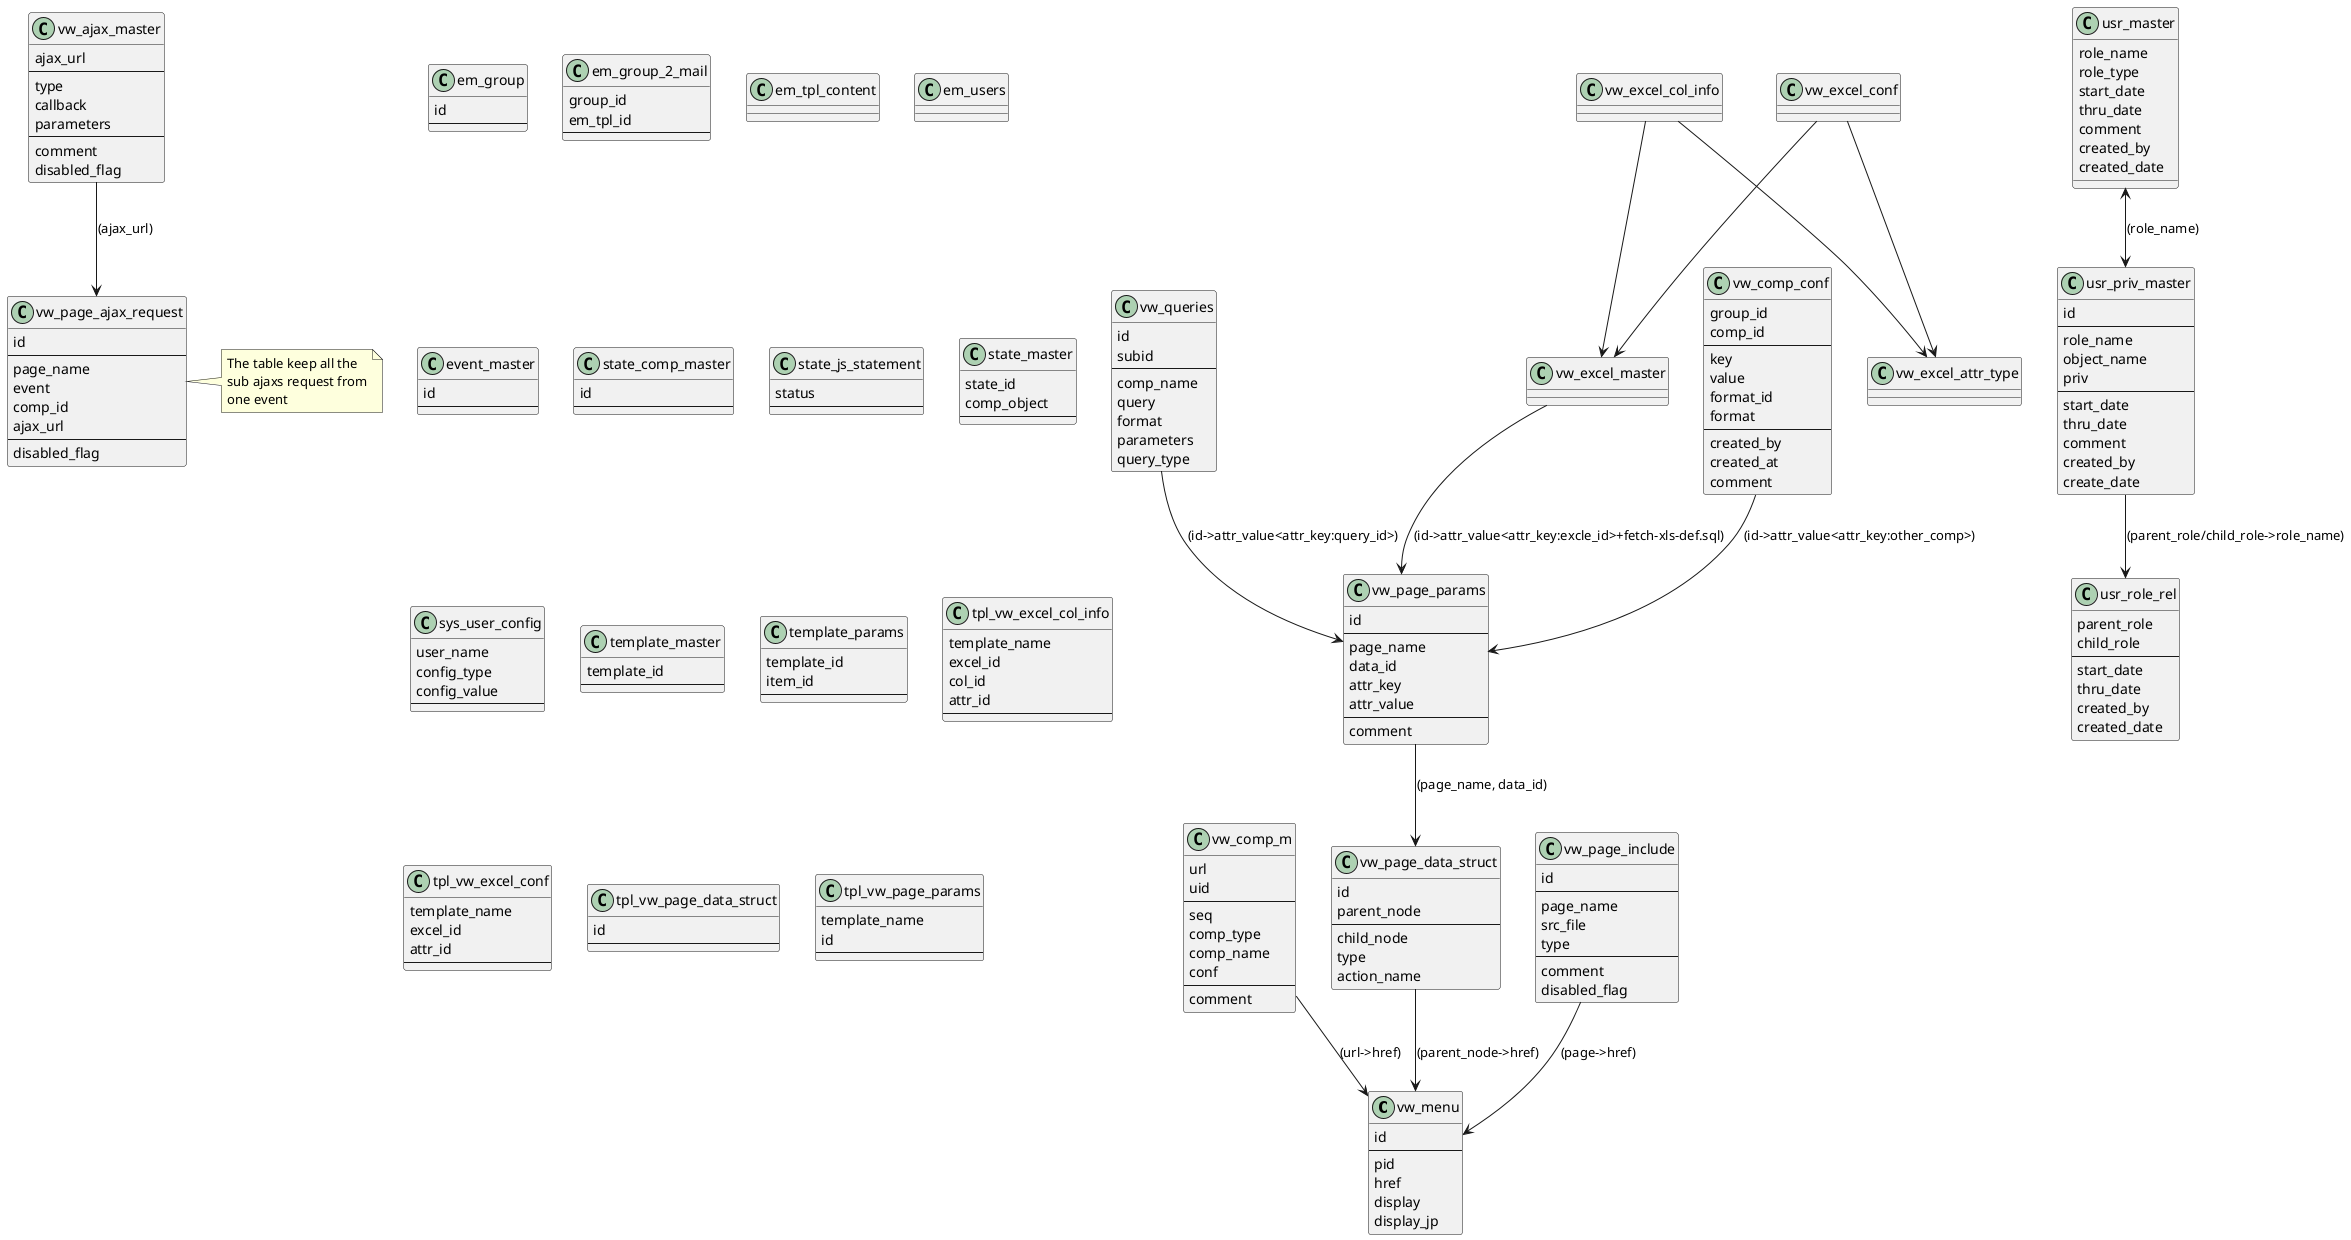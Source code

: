 @startuml
class vw_menu{
id
--
pid
href
display
display_jp
}

class vw_comp_m{
url
uid
--
seq
comp_type
comp_name
conf
--
comment
}

class vw_page_data_struct{
id
parent_node
--
child_node
type
action_name
}

class vw_page_params{
id
--
page_name
data_id
attr_key
attr_value
--
comment
}


class vw_page_ajax_request{
id
--
page_name
event
comp_id
ajax_url
--
disabled_flag
}
note right of vw_page_ajax_request
The table keep all the
sub ajaxs request from
one event
end note

class vw_ajax_master{
ajax_url
--
type
callback
parameters
--
comment
disabled_flag
}

class vw_page_include{
id
--
page_name
src_file
type
--
comment
disabled_flag
}

class vw_queries{
id
subid
--
comp_name
query
format
parameters
query_type
}

class vw_excel_attr_type{

}
class vw_excel_col_info{

}
class vw_excel_conf{

}
class vw_excel_master{

}

class vw_comp_conf{
group_id
comp_id
--
key
value
format_id
format
--
created_by
created_at
comment
}

class usr_master{
role_name
role_type
start_date
thru_date
comment
created_by
created_date
}

class usr_priv_master{
id
--
role_name
object_name
priv
--
start_date
thru_date
comment
created_by
create_date
}

class usr_role_rel{
parent_role
child_role
--
start_date
thru_date
created_by
created_date
}







class em_group{
id
--
}

class em_group_2_mail{
group_id
em_tpl_id
--
}

class em_tpl_content{

}

class em_users{

}

class event_master{
id
--
}


class state_comp_master{
id
--
}

class state_js_statement{
status
--
}

class state_master{
state_id
comp_object
--
}

class sys_user_config{
user_name
config_type
config_value
--
}

class template_master{
template_id
--
}

class template_params{
template_id
item_id
--
}

class tpl_vw_excel_col_info{
template_name
excel_id
col_id
attr_id
--
}

class tpl_vw_excel_conf{
template_name
excel_id
attr_id
--
}
class tpl_vw_page_data_struct{
id
--
}

class tpl_vw_page_params{
template_name
id
--
}


vw_page_params --> vw_page_data_struct : (page_name, data_id)
vw_page_data_struct  --> vw_menu : (parent_node->href)
vw_page_include --> vw_menu : (page->href)
vw_queries --> vw_page_params : (id->attr_value<attr_key:query_id>)
vw_comp_m --> vw_menu :(url->href)
vw_excel_master --> vw_page_params : (id->attr_value<attr_key:excle_id>+fetch-xls-def.sql)
vw_excel_conf --> vw_excel_master
vw_excel_col_info --> vw_excel_master
vw_excel_conf --> vw_excel_attr_type
vw_excel_col_info --> vw_excel_attr_type
vw_comp_conf --> vw_page_params : (id->attr_value<attr_key:other_comp>)
vw_ajax_master --> vw_page_ajax_request: (ajax_url)

usr_master <--> usr_priv_master: (role_name)
usr_priv_master --> usr_role_rel: (parent_role/child_role->role_name)


@enduml